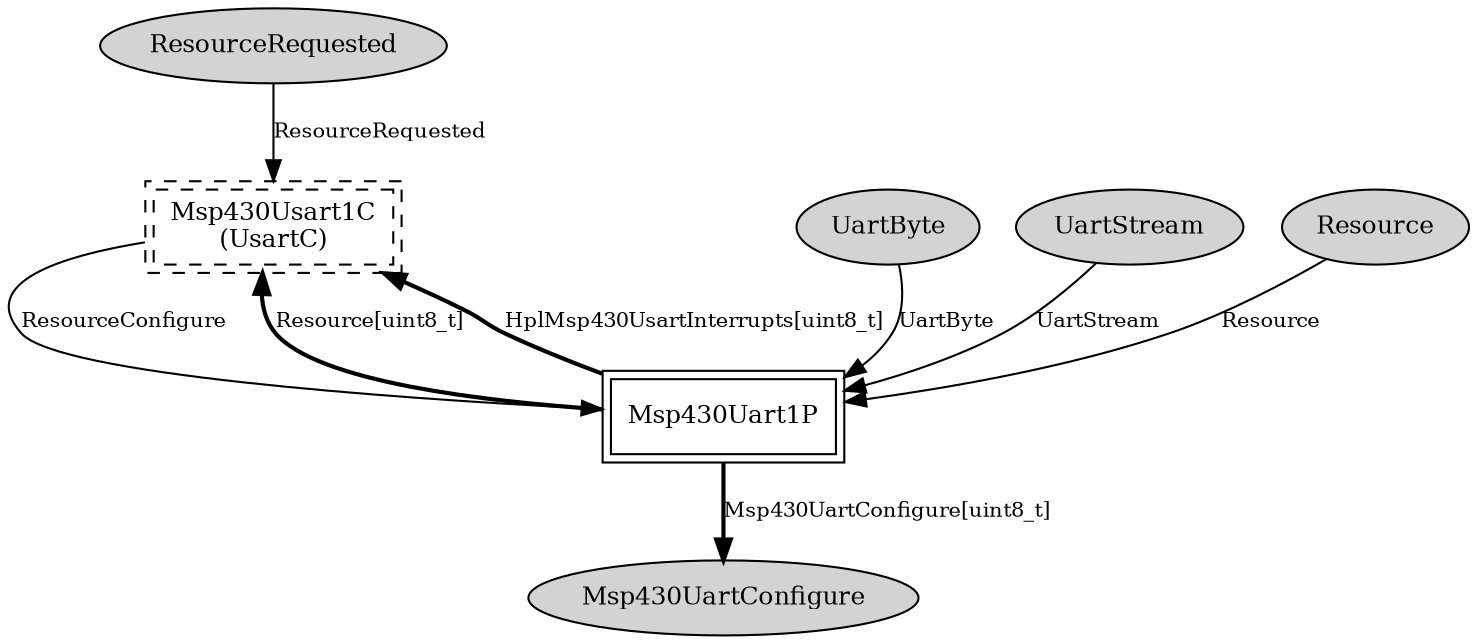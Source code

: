 digraph "tos.chips.msp430.usart.Msp430Uart1C" {
  n0x7f2d65a40170 [shape=ellipse, style=filled, label="ResourceRequested", fontsize=12];
  "Msp430Uart1C.UsartC" [fontsize=12, shape=box,peripheries=2, style=dashed, label="Msp430Usart1C\n(UsartC)", URL="../chtml/tos.chips.msp430.usart.Msp430Usart1C.html"];
  n0x7f2d65a3f920 [shape=ellipse, style=filled, label="UartByte", fontsize=12];
  "Msp430Uart1P" [fontsize=12, shape=box,peripheries=2, URL="../chtml/tos.chips.msp430.usart.Msp430Uart1P.html"];
  n0x7f2d65a40938 [shape=ellipse, style=filled, label="UartStream", fontsize=12];
  "Msp430Uart1P" [fontsize=12, shape=box,peripheries=2, URL="../chtml/tos.chips.msp430.usart.Msp430Uart1P.html"];
  n0x7f2d65a43478 [shape=ellipse, style=filled, label="Resource", fontsize=12];
  "Msp430Uart1P" [fontsize=12, shape=box,peripheries=2, URL="../chtml/tos.chips.msp430.usart.Msp430Uart1P.html"];
  "Msp430Uart1P" [fontsize=12, shape=box,peripheries=2, URL="../chtml/tos.chips.msp430.usart.Msp430Uart1P.html"];
  n0x7f2d65a3d020 [shape=ellipse, style=filled, label="Msp430UartConfigure", fontsize=12];
  "Msp430Uart1C.UsartC" [fontsize=12, shape=box,peripheries=2, style=dashed, label="Msp430Usart1C\n(UsartC)", URL="../chtml/tos.chips.msp430.usart.Msp430Usart1C.html"];
  "Msp430Uart1P" [fontsize=12, shape=box,peripheries=2, URL="../chtml/tos.chips.msp430.usart.Msp430Uart1P.html"];
  "Msp430Uart1P" [fontsize=12, shape=box,peripheries=2, URL="../chtml/tos.chips.msp430.usart.Msp430Uart1P.html"];
  "Msp430Uart1C.UsartC" [fontsize=12, shape=box,peripheries=2, style=dashed, label="Msp430Usart1C\n(UsartC)", URL="../chtml/tos.chips.msp430.usart.Msp430Usart1C.html"];
  "Msp430Uart1P" [fontsize=12, shape=box,peripheries=2, URL="../chtml/tos.chips.msp430.usart.Msp430Uart1P.html"];
  "Msp430Uart1C.UsartC" [fontsize=12, shape=box,peripheries=2, style=dashed, label="Msp430Usart1C\n(UsartC)", URL="../chtml/tos.chips.msp430.usart.Msp430Usart1C.html"];
  "n0x7f2d65a40170" -> "Msp430Uart1C.UsartC" [label="ResourceRequested", URL="../ihtml/tos.interfaces.ResourceRequested.html", fontsize=10];
  "n0x7f2d65a3f920" -> "Msp430Uart1P" [label="UartByte", URL="../ihtml/tos.interfaces.UartByte.html", fontsize=10];
  "n0x7f2d65a40938" -> "Msp430Uart1P" [label="UartStream", URL="../ihtml/tos.interfaces.UartStream.html", fontsize=10];
  "n0x7f2d65a43478" -> "Msp430Uart1P" [label="Resource", URL="../ihtml/tos.interfaces.Resource.html", fontsize=10];
  "Msp430Uart1P" -> "n0x7f2d65a3d020" [label="Msp430UartConfigure[uint8_t]", style=bold, URL="../ihtml/tos.chips.msp430.usart.Msp430UartConfigure.html", fontsize=10];
  "Msp430Uart1C.UsartC" -> "Msp430Uart1P" [label="ResourceConfigure", URL="../ihtml/tos.interfaces.ResourceConfigure.html", fontsize=10];
  "Msp430Uart1P" -> "Msp430Uart1C.UsartC" [label="Resource[uint8_t]", style=bold, URL="../ihtml/tos.interfaces.Resource.html", fontsize=10];
  "Msp430Uart1P" -> "Msp430Uart1C.UsartC" [label="HplMsp430UsartInterrupts[uint8_t]", style=bold, URL="../ihtml/tos.chips.msp430.usart.HplMsp430UsartInterrupts.html", fontsize=10];
}
